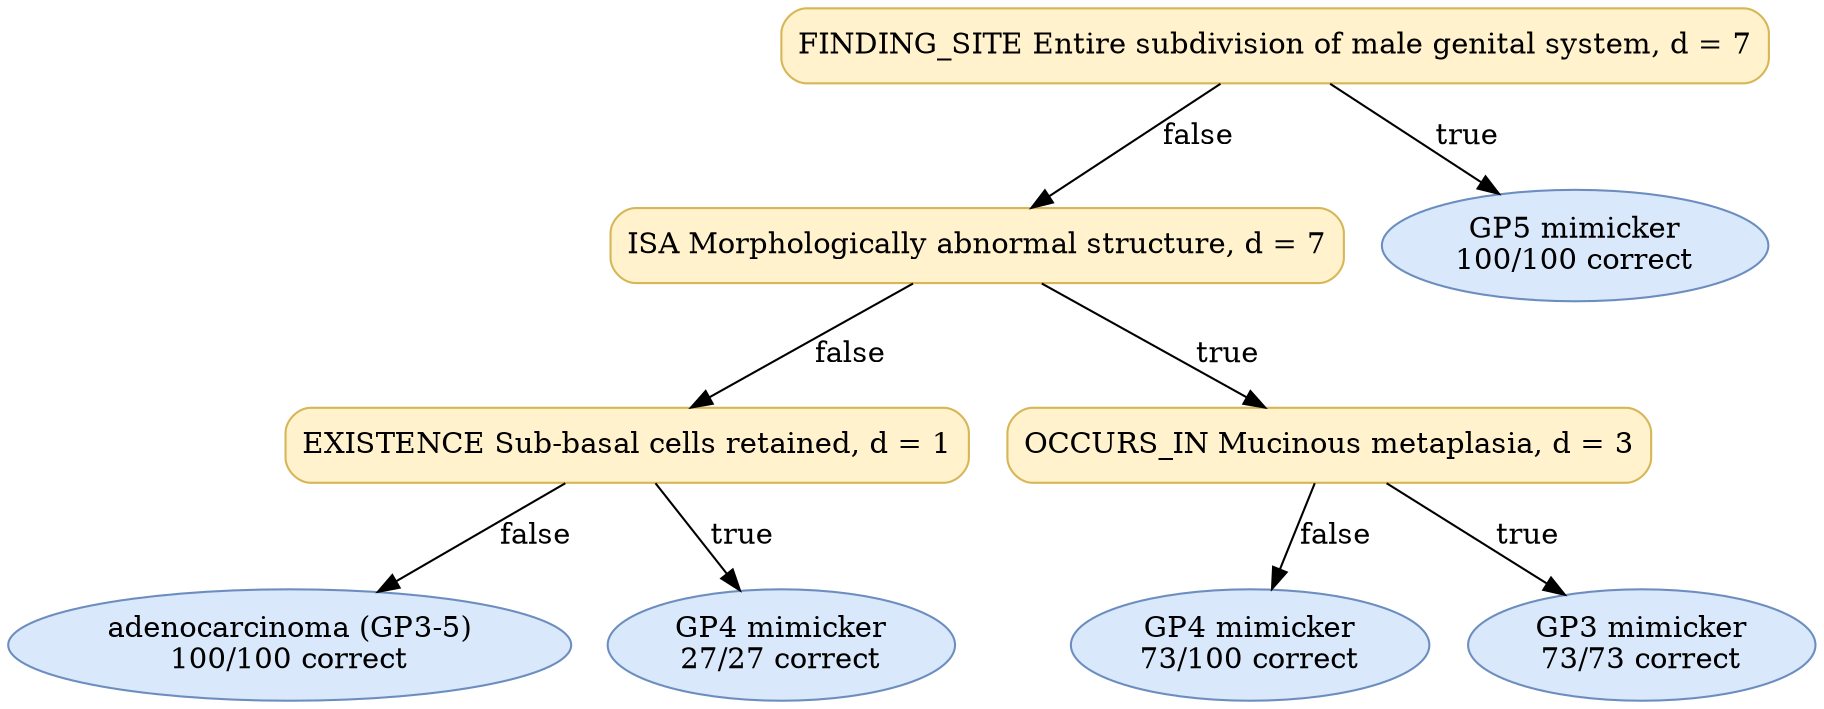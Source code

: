 digraph "DT" {
fontname="Times-Roman";
label="";
node [fontname="Times-Roman"];
Node1 [color="#D6B656", fillcolor="#FFF2CC", label="FINDING_SITE Entire subdivision of male genital system, d = 7", shape="box", style="rounded,filled"];
Node2 [color="#D6B656", fillcolor="#FFF2CC", label="ISA Morphologically abnormal structure, d = 7", shape="box", style="rounded,filled"];
Node3 [color="#D6B656", fillcolor="#FFF2CC", label="EXISTENCE Sub-basal cells retained, d = 1", shape="box", style="rounded,filled"];
Node4 [color="#6C8EBF", fillcolor="#DAE8FC", label=<adenocarcinoma (GP3-5)<br/>100/100 correct>, shape="ellipse", style="rounded,filled"];
Node5 [color="#6C8EBF", fillcolor="#DAE8FC", label=<GP4 mimicker<br/>27/27 correct>, shape="ellipse", style="rounded,filled"];
Node6 [color="#D6B656", fillcolor="#FFF2CC", label="OCCURS_IN Mucinous metaplasia, d = 3", shape="box", style="rounded,filled"];
Node7 [color="#6C8EBF", fillcolor="#DAE8FC", label=<GP4 mimicker<br/>73/100 correct>, shape="ellipse", style="rounded,filled"];
Node8 [color="#6C8EBF", fillcolor="#DAE8FC", label=<GP3 mimicker<br/>73/73 correct>, shape="ellipse", style="rounded,filled"];
Node9 [color="#6C8EBF", fillcolor="#DAE8FC", label=<GP5 mimicker<br/>100/100 correct>, shape="ellipse", style="rounded,filled"];
Node1 -> Node2  [key=0, label="false"];
Node1 -> Node9  [key=0, label="true"];
Node2 -> Node3  [key=0, label="false"];
Node2 -> Node6  [key=0, label="true"];
Node3 -> Node4  [key=0, label="false"];
Node3 -> Node5  [key=0, label="true"];
Node6 -> Node7  [key=0, label="false"];
Node6 -> Node8  [key=0, label="true"];
}
